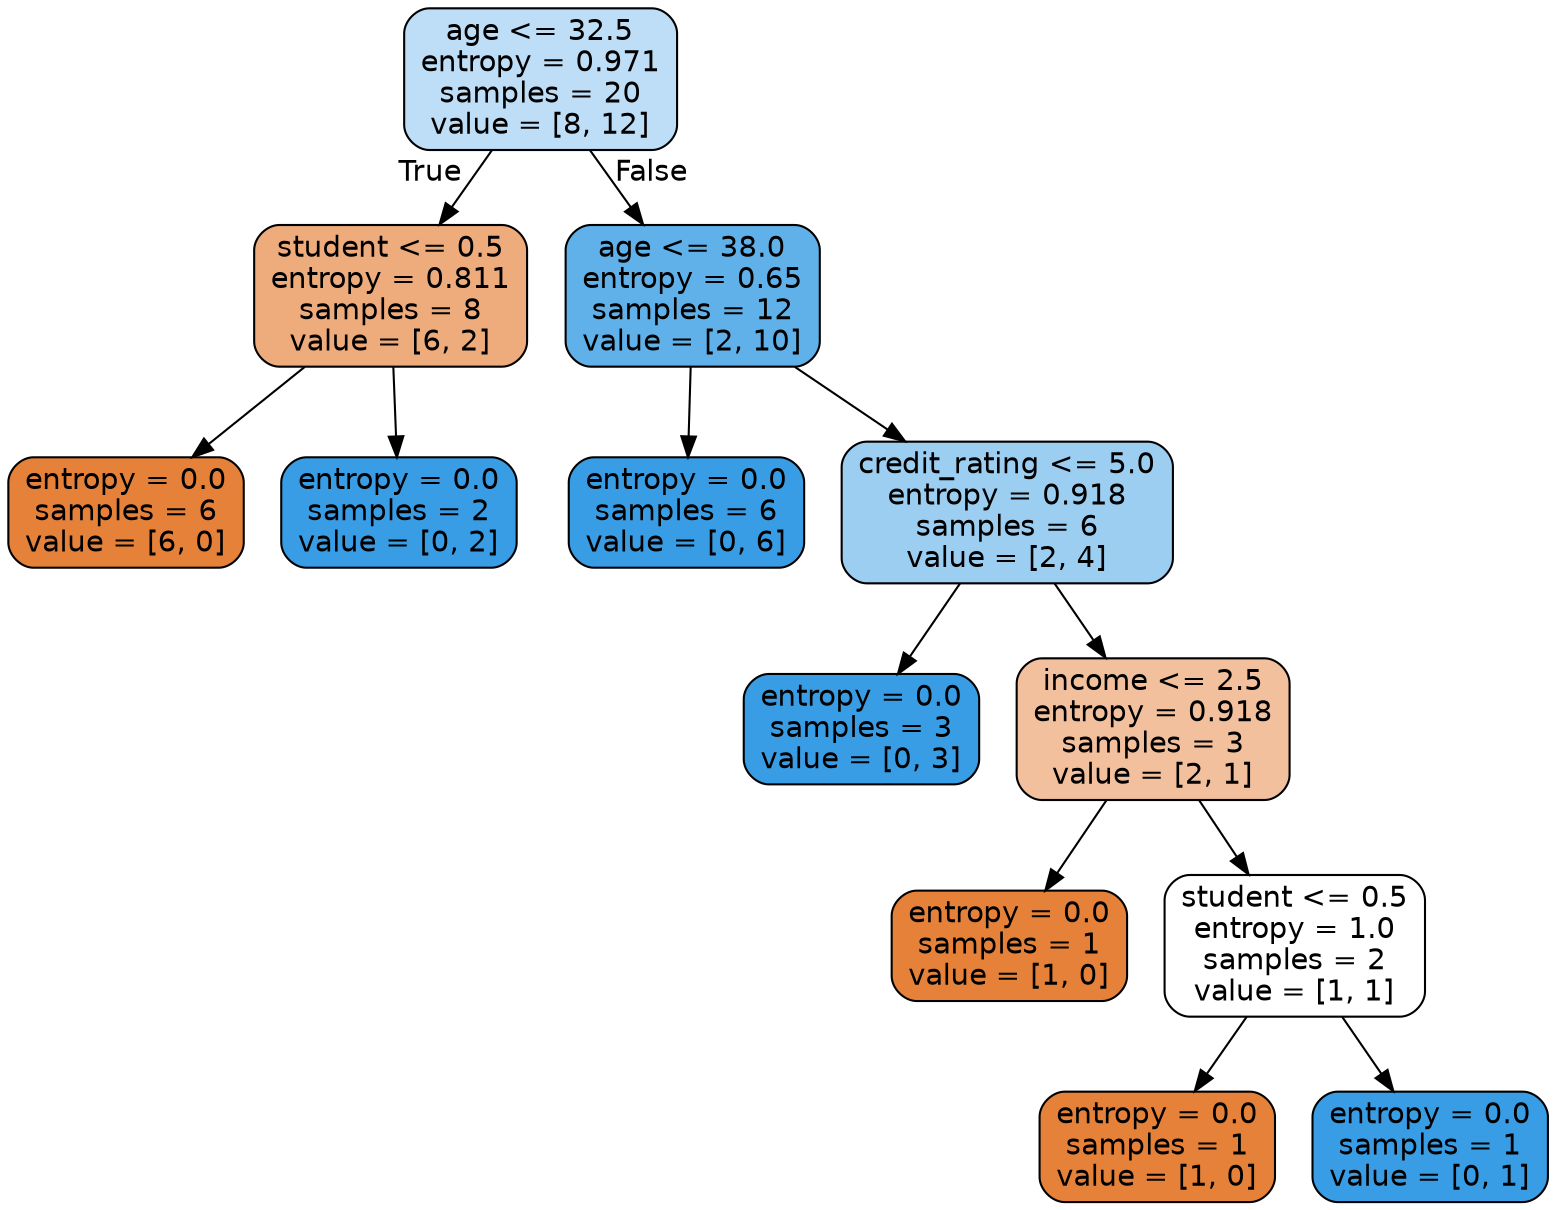 digraph Tree {
node [shape=box, style="filled, rounded", color="black", fontname=helvetica] ;
edge [fontname=helvetica] ;
0 [label="age <= 32.5\nentropy = 0.971\nsamples = 20\nvalue = [8, 12]", fillcolor="#399de555"] ;
1 [label="student <= 0.5\nentropy = 0.811\nsamples = 8\nvalue = [6, 2]", fillcolor="#e58139aa"] ;
0 -> 1 [labeldistance=2.5, labelangle=45, headlabel="True"] ;
2 [label="entropy = 0.0\nsamples = 6\nvalue = [6, 0]", fillcolor="#e58139ff"] ;
1 -> 2 ;
3 [label="entropy = 0.0\nsamples = 2\nvalue = [0, 2]", fillcolor="#399de5ff"] ;
1 -> 3 ;
4 [label="age <= 38.0\nentropy = 0.65\nsamples = 12\nvalue = [2, 10]", fillcolor="#399de5cc"] ;
0 -> 4 [labeldistance=2.5, labelangle=-45, headlabel="False"] ;
5 [label="entropy = 0.0\nsamples = 6\nvalue = [0, 6]", fillcolor="#399de5ff"] ;
4 -> 5 ;
6 [label="credit_rating <= 5.0\nentropy = 0.918\nsamples = 6\nvalue = [2, 4]", fillcolor="#399de57f"] ;
4 -> 6 ;
7 [label="entropy = 0.0\nsamples = 3\nvalue = [0, 3]", fillcolor="#399de5ff"] ;
6 -> 7 ;
8 [label="income <= 2.5\nentropy = 0.918\nsamples = 3\nvalue = [2, 1]", fillcolor="#e581397f"] ;
6 -> 8 ;
9 [label="entropy = 0.0\nsamples = 1\nvalue = [1, 0]", fillcolor="#e58139ff"] ;
8 -> 9 ;
10 [label="student <= 0.5\nentropy = 1.0\nsamples = 2\nvalue = [1, 1]", fillcolor="#e5813900"] ;
8 -> 10 ;
11 [label="entropy = 0.0\nsamples = 1\nvalue = [1, 0]", fillcolor="#e58139ff"] ;
10 -> 11 ;
12 [label="entropy = 0.0\nsamples = 1\nvalue = [0, 1]", fillcolor="#399de5ff"] ;
10 -> 12 ;
}